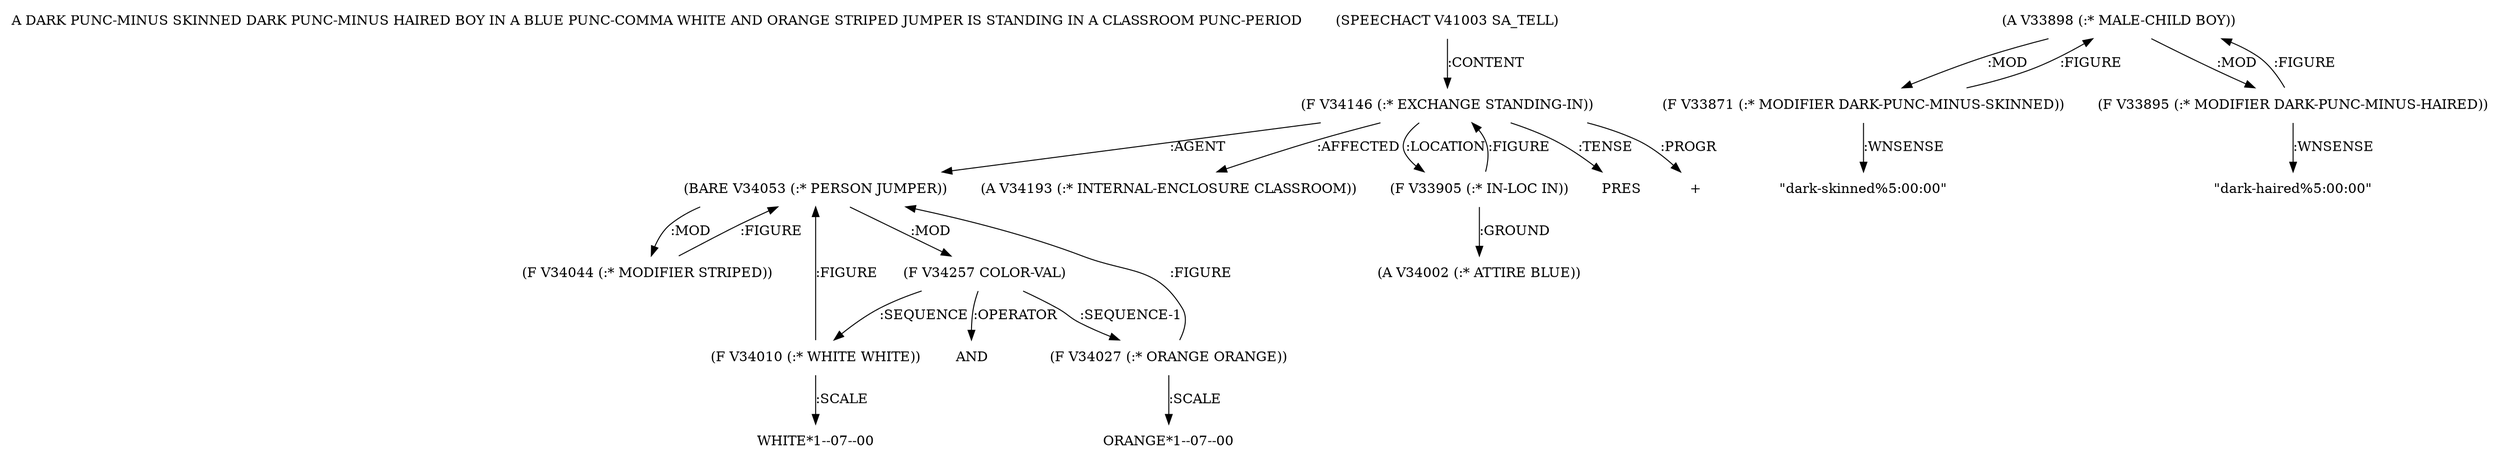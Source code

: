 digraph Terms {
  node [shape=none]
  "A DARK PUNC-MINUS SKINNED DARK PUNC-MINUS HAIRED BOY IN A BLUE PUNC-COMMA WHITE AND ORANGE STRIPED JUMPER IS STANDING IN A CLASSROOM PUNC-PERIOD"
  "V41003" [label="(SPEECHACT V41003 SA_TELL)"]
  "V41003" -> "V34146" [label=":CONTENT"]
  "V34146" [label="(F V34146 (:* EXCHANGE STANDING-IN))"]
  "V34146" -> "V34053" [label=":AGENT"]
  "V34146" -> "V34193" [label=":AFFECTED"]
  "V34146" -> "V33905" [label=":LOCATION"]
  "V34146" -> "NT46331" [label=":TENSE"]
  "NT46331" [label="PRES"]
  "V34146" -> "NT46332" [label=":PROGR"]
  "NT46332" [label="+"]
  "V33905" [label="(F V33905 (:* IN-LOC IN))"]
  "V33905" -> "V34002" [label=":GROUND"]
  "V33905" -> "V34146" [label=":FIGURE"]
  "V34002" [label="(A V34002 (:* ATTIRE BLUE))"]
  "V34053" [label="(BARE V34053 (:* PERSON JUMPER))"]
  "V34053" -> "V34257" [label=":MOD"]
  "V34053" -> "V34044" [label=":MOD"]
  "V34257" [label="(F V34257 COLOR-VAL)"]
  "V34257" -> "V34010" [label=":SEQUENCE"]
  "V34257" -> "V34027" [label=":SEQUENCE-1"]
  "V34257" -> "NT46333" [label=":OPERATOR"]
  "NT46333" [label="AND"]
  "V34010" [label="(F V34010 (:* WHITE WHITE))"]
  "V34010" -> "V34053" [label=":FIGURE"]
  "V34010" -> "NT46334" [label=":SCALE"]
  "NT46334" [label="WHITE*1--07--00"]
  "V34027" [label="(F V34027 (:* ORANGE ORANGE))"]
  "V34027" -> "V34053" [label=":FIGURE"]
  "V34027" -> "NT46335" [label=":SCALE"]
  "NT46335" [label="ORANGE*1--07--00"]
  "V34044" [label="(F V34044 (:* MODIFIER STRIPED))"]
  "V34044" -> "V34053" [label=":FIGURE"]
  "V34193" [label="(A V34193 (:* INTERNAL-ENCLOSURE CLASSROOM))"]
  "V33898" [label="(A V33898 (:* MALE-CHILD BOY))"]
  "V33898" -> "V33871" [label=":MOD"]
  "V33898" -> "V33895" [label=":MOD"]
  "V33871" [label="(F V33871 (:* MODIFIER DARK-PUNC-MINUS-SKINNED))"]
  "V33871" -> "V33898" [label=":FIGURE"]
  "V33871" -> "NT46336" [label=":WNSENSE"]
  "NT46336" [label="\"dark-skinned%5:00:00\""]
  "V33895" [label="(F V33895 (:* MODIFIER DARK-PUNC-MINUS-HAIRED))"]
  "V33895" -> "V33898" [label=":FIGURE"]
  "V33895" -> "NT46337" [label=":WNSENSE"]
  "NT46337" [label="\"dark-haired%5:00:00\""]
}

